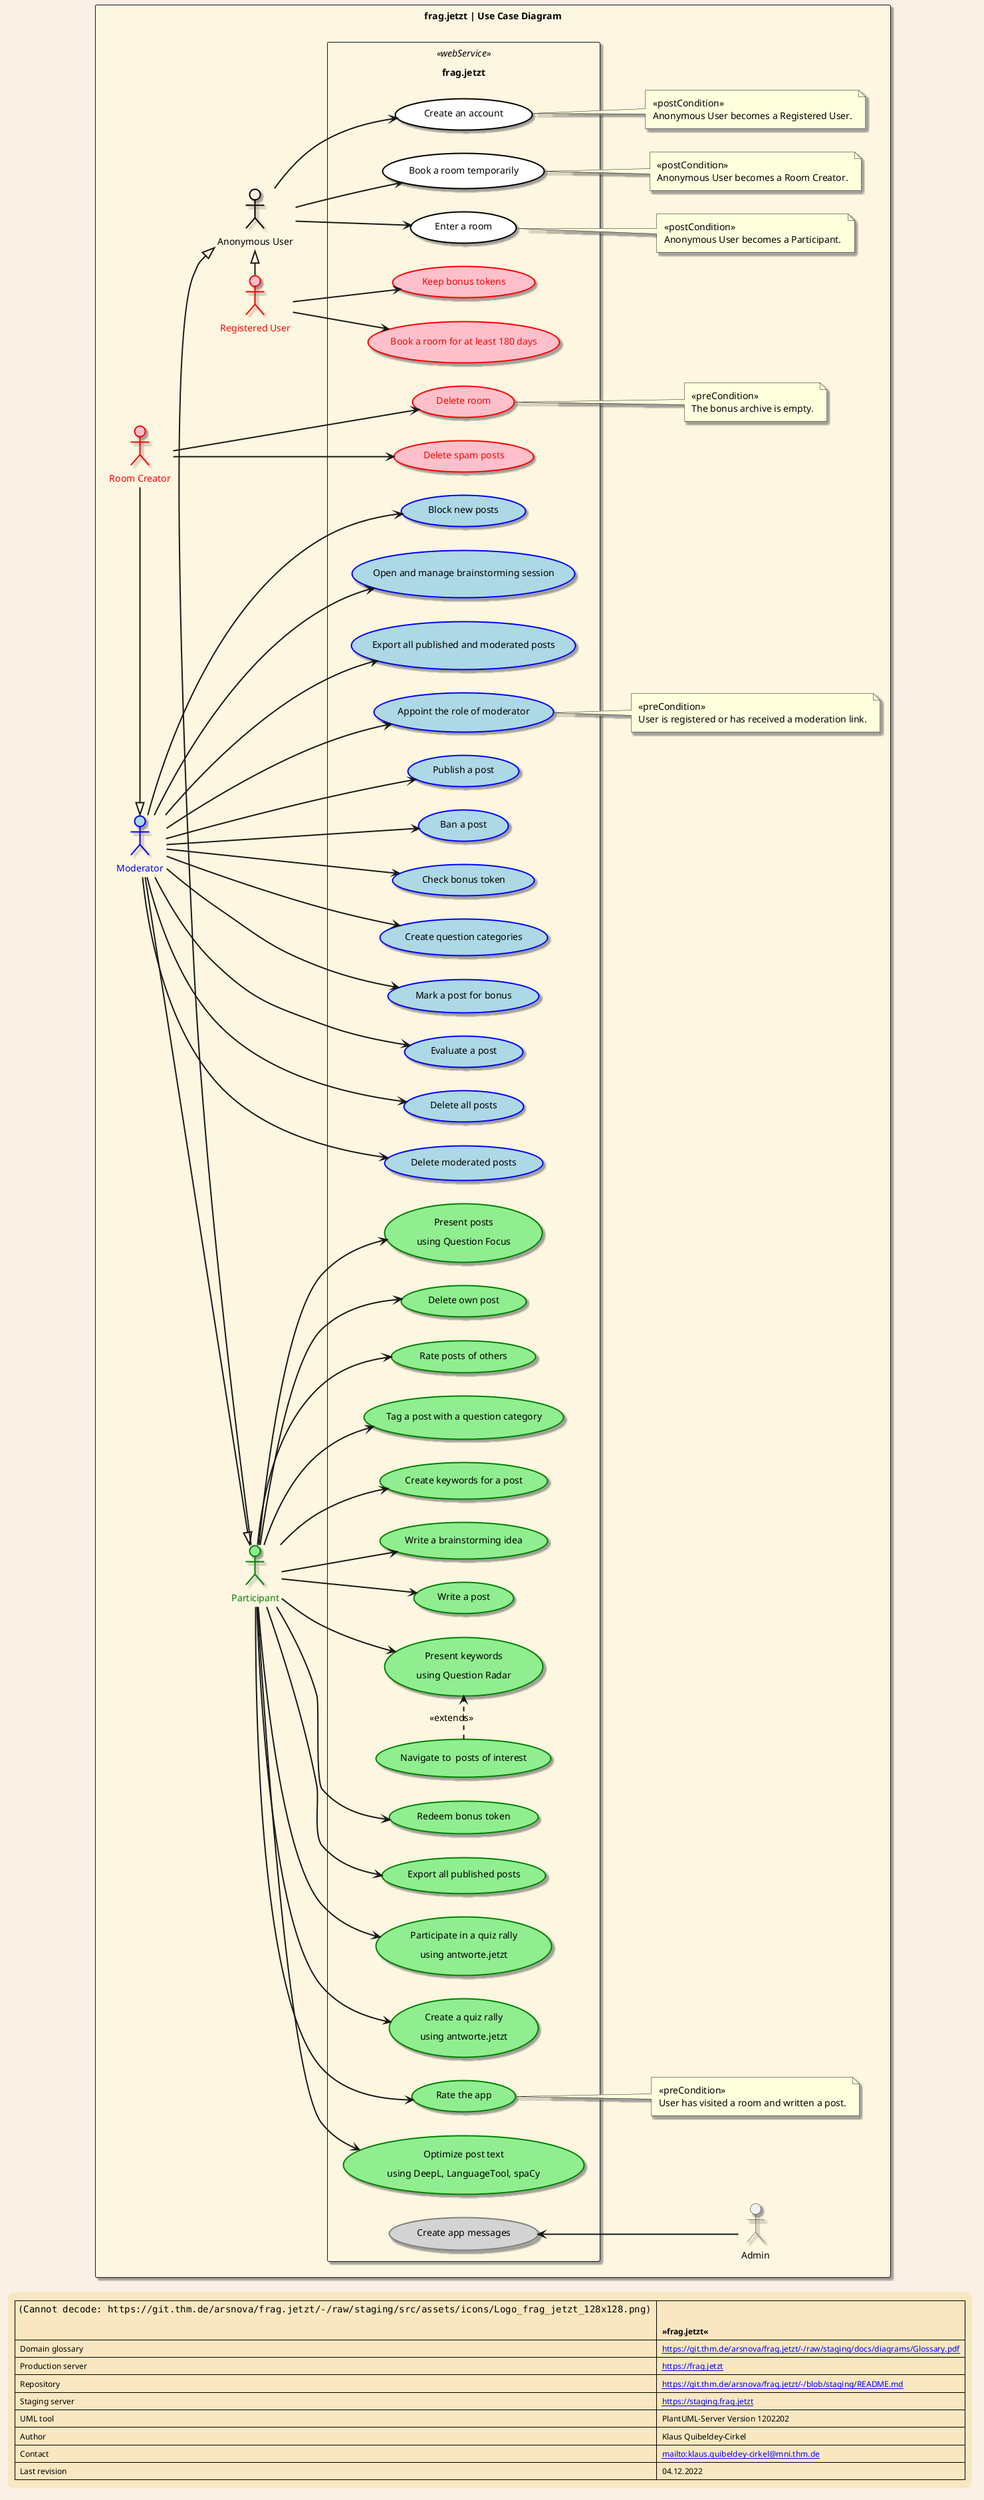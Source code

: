 @startuml
scale 1.0

skinparam backgroundColor Linen
skinparam LegendBackgroundColor Strategy
skinparam LegendBorderThickness 0
skinparam LegendFontSize 12
skinparam Padding 5
skinparam defaultFontSize 14
skinparam ArrowThickness 2
skinparam shadowing true


skinparam rectangle {
    BackgroundColor #fdf6e0
}

skinparam usecase {
    BackgroundColor LightGreen
    BorderColor Green
    BackgroundColor<<USP>> Pink
    BorderColor<<USP>> HotPink
    BorderThickness 2
    ArrowThickness 2
}

rectangle "frag.jetzt | Use Case Diagram" {

left to right direction

actor "Anonymous User" as AU #linen;line:black;line.bold;text:black
actor "Participant" as P #lightgreen;line:green;line.bold;text:green
actor "Moderator" as M #lightblue;line:blue;line.bold;text:blue
actor "Room Creator" as RC #pink;line:red;line.bold;text:red
actor "Registered User" as RU #pink;line:red;line.bold;text:red
actor "Admin" as A

P -|> AU
RU -|> AU
M --|> P
RC -left-|> M

rectangle "frag.jetzt" <<webService>> {

together {
usecase "Enter a room" as UC1 #white;line:black;line.bold;text:black
usecase "Book a room temporarily" as UC2 #white;line:black;line.bold;text:black
usecase "Create an account" as UC3 #white;line:black;line.bold;text:black
}

together {
usecase "Write a post" as UC4
usecase "Write a brainstorming idea" as UC5
usecase "Create keywords for a post" as UC6
usecase "Tag a post with a question category" as UC7
usecase "Rate posts of others" as UC8
usecase "Delete own post" as UC9
usecase UC10 as "Present posts
using Question Focus"
usecase UC11 as "Present keywords
using Question Radar"
usecase "Navigate to  posts of interest" as UC12
usecase UC13 as "Optimize post text
using DeepL, LanguageTool, spaCy"
usecase "Rate the app" as UC14
usecase UC15 as "Create a quiz rally
using antworte.jetzt"
usecase UC16 as "Participate in a quiz rally
using antworte.jetzt"
usecase "Export all published posts" as UC17
usecase "Redeem bonus token" as UC18
}

usecase "Create app messages" as UC19 #lightgray;line:gray;line.bold;text:black

usecase "Delete spam posts" as UC32 #pink;line:red;line.bold;text:red
usecase "Delete room" as UC33 #pink;line:red;line.bold;text:red
usecase "Book a room for at least 180 days" as UC34 #pink;line:red;line.bold;text:red
usecase "Keep bonus tokens" as UC35 #pink;line:red;line.bold;text:red

together {
usecase "Block new posts" as UC26 #lightblue;line:blue;line.bold
usecase "Delete moderated posts" as UC27 #lightblue;line:blue;line.bold
usecase "Delete all posts" as UC28 #lightblue;line:blue;line.bold
usecase "Evaluate a post" as UC23 #lightblue;line:blue;line.bold
usecase "Mark a post for bonus" as UC24 #lightblue;line:blue;line.bold
usecase "Create question categories" as UC20 #lightblue;line:blue;line.bold
usecase "Check bonus token" as UC25 #lightblue;line:blue;line.bold
usecase "Ban a post" as UC21 #lightblue;line:blue;line.bold
usecase "Publish a post" as UC22 #lightblue;line:blue;line.bold
usecase "Appoint the role of moderator" as UC29 #lightblue;line:blue;line.bold
usecase "Export all published and moderated posts" as UC30 #lightblue;line:blue;line.bold
usecase "Open and manage brainstorming session" as UC31 #lightblue;line:blue;line.bold
}

}

AU --> UC1
note right of (UC1)
  «postCondition»
  Anonymous User becomes a Participant.
end note
AU --> UC2
note right of (UC2)
  «postCondition»
  Anonymous User becomes a Room Creator.
end note
AU --> UC3
note right of (UC3)
  «postCondition»
  Anonymous User becomes a Registered User.
end note
P --> UC14
note right of (UC14)
«preCondition»
User has visited a room and written a post.
end note
M --> UC29
note right of (UC29)
«preCondition»
User is registered or has received a moderation link.
end note
RC --> UC33
note right of (UC33)
«preCondition»
The bonus archive is empty.
end note

P --> UC4
P --> UC5
P --> UC6
P --> UC7
P --> UC8
P --> UC9
P --> UC10
P --> UC11
P --> UC13
P --> UC15
P --> UC16
P --> UC17
P --> UC18

M --> UC20
M --> UC21
M --> UC22
M --> UC23
M --> UC24
M --> UC25
M --> UC26
M --> UC27
M --> UC28
M --> UC30
M --> UC31

RU --> UC34
RU --> UC35
RC ---> UC32

UC19 <-- A

(UC12) .> (UC11) : <<extends>>

}

legend right
    |<img:https://git.thm.de/arsnova/frag.jetzt/-/raw/staging/src/assets/icons/Logo_frag_jetzt_128x128.png> |= \n\n »frag.jetzt« |
    | Domain glossary | [[https://git.thm.de/arsnova/frag.jetzt/-/raw/staging/docs/diagrams/Glossary.pdf]] |
    | Production server | [[https://frag.jetzt]] |
    | Repository | [[https://git.thm.de/arsnova/frag.jetzt/-/blob/staging/README.md]] |
    | Staging server | [[https://staging.frag.jetzt]] |
    | UML tool| PlantUML-Server Version 1202202|
    | Author| Klaus Quibeldey-Cirkel|
    | Contact| [[mailto:klaus.quibeldey-cirkel@mni.thm.de]] |
    | Last revision| 04.12.2022 |
  end legend
@enduml
